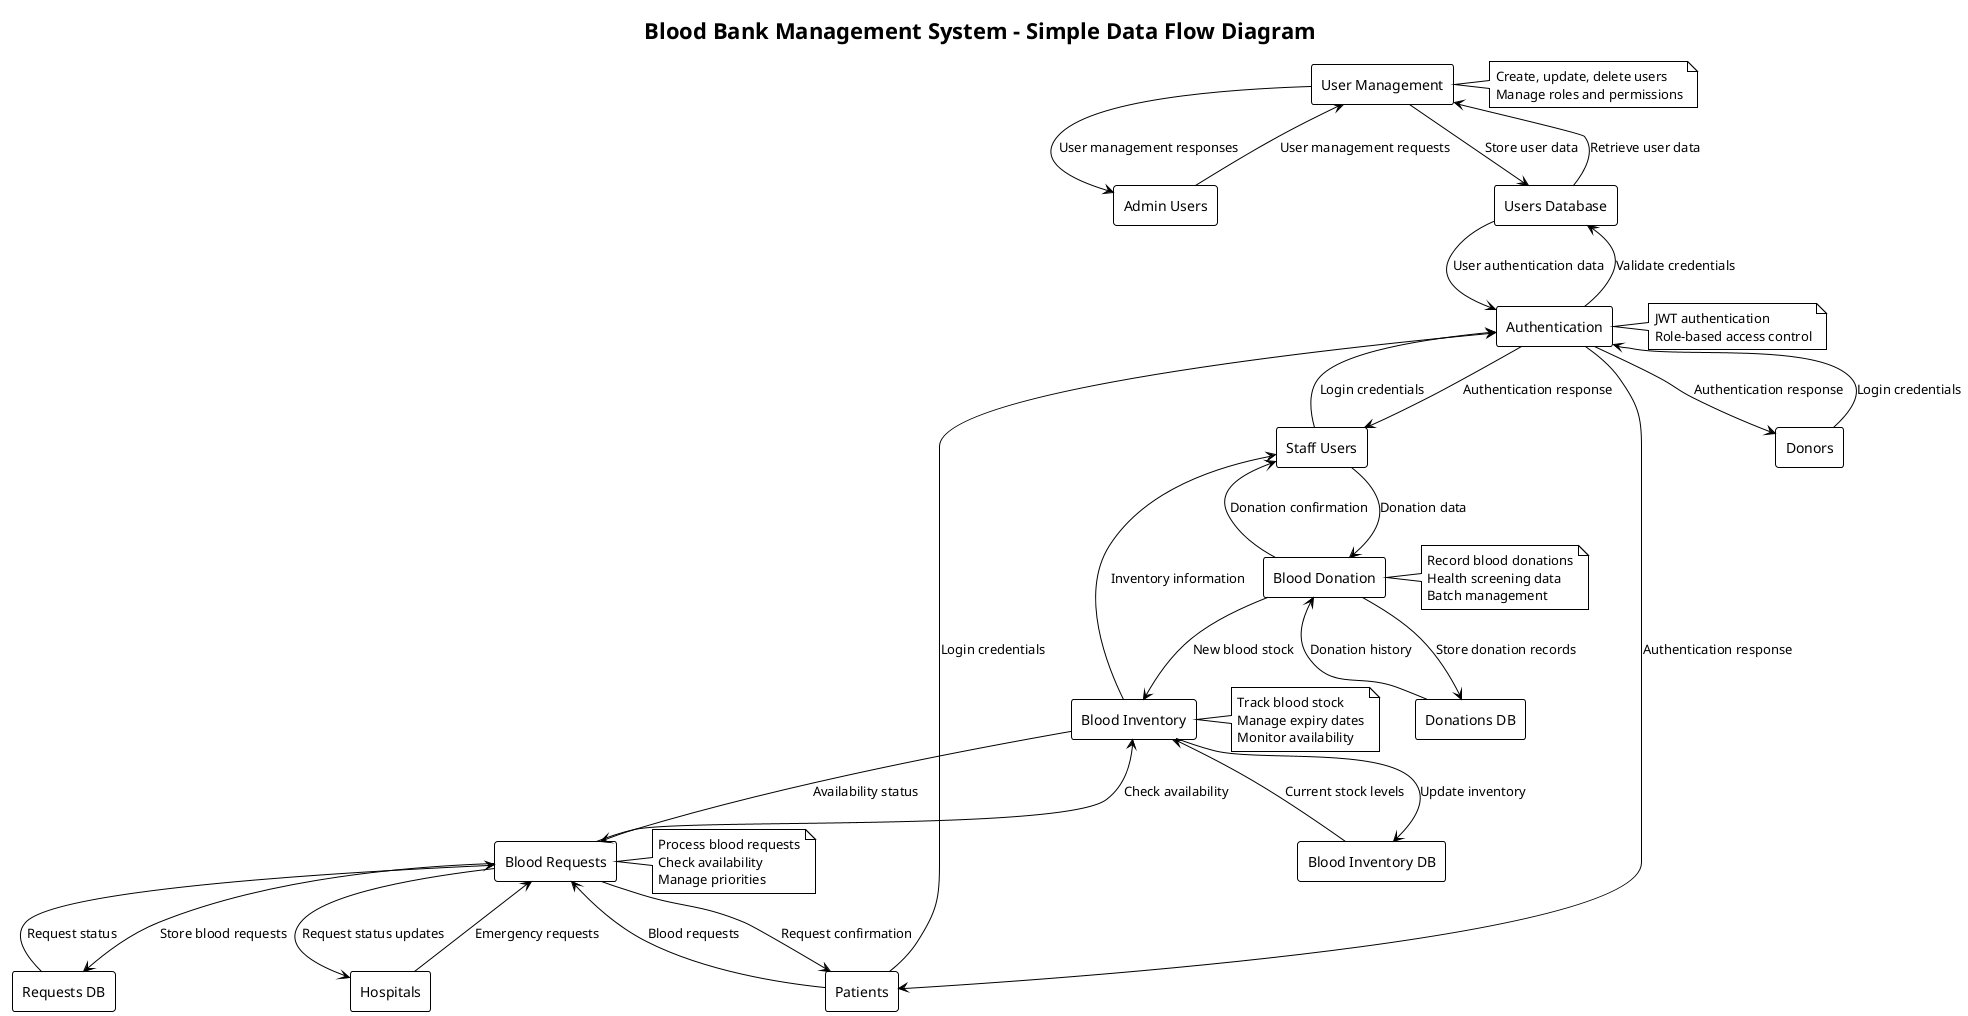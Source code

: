 @startuml Blood Bank Management System - Simple DFD
!theme plain
skinparam backgroundColor #FFFFFF

title Blood Bank Management System - Simple Data Flow Diagram

' External entities
rectangle "Admin Users" as ADMIN
rectangle "Staff Users" as STAFF
rectangle "Donors" as DONORS
rectangle "Patients" as PATIENTS
rectangle "Hospitals" as HOSPITALS

' Main processes
rectangle "User Management" as USER_PROCESS
rectangle "Authentication" as AUTH_PROCESS
rectangle "Blood Donation" as DONATION_PROCESS
rectangle "Blood Inventory" as INVENTORY_PROCESS
rectangle "Blood Requests" as REQUEST_PROCESS

' Data stores
rectangle "Users Database" as USER_DB
rectangle "Blood Inventory DB" as INVENTORY_DB
rectangle "Donations DB" as DONATION_DB
rectangle "Requests DB" as REQUEST_DB

' Data flows
ADMIN --> USER_PROCESS : User management requests
USER_PROCESS --> USER_DB : Store user data
USER_DB --> USER_PROCESS : Retrieve user data
USER_PROCESS --> ADMIN : User management responses

STAFF --> AUTH_PROCESS : Login credentials
AUTH_PROCESS --> USER_DB : Validate credentials
USER_DB --> AUTH_PROCESS : User authentication data
AUTH_PROCESS --> STAFF : Authentication response

DONORS --> AUTH_PROCESS : Login credentials
AUTH_PROCESS --> DONORS : Authentication response

PATIENTS --> AUTH_PROCESS : Login credentials
AUTH_PROCESS --> PATIENTS : Authentication response

STAFF --> DONATION_PROCESS : Donation data
DONATION_PROCESS --> DONATION_DB : Store donation records
DONATION_DB --> DONATION_PROCESS : Donation history
DONATION_PROCESS --> INVENTORY_PROCESS : New blood stock
DONATION_PROCESS --> STAFF : Donation confirmation

INVENTORY_PROCESS --> INVENTORY_DB : Update inventory
INVENTORY_DB --> INVENTORY_PROCESS : Current stock levels
INVENTORY_PROCESS --> STAFF : Inventory information

PATIENTS --> REQUEST_PROCESS : Blood requests
HOSPITALS --> REQUEST_PROCESS : Emergency requests
REQUEST_PROCESS --> REQUEST_DB : Store blood requests
REQUEST_DB --> REQUEST_PROCESS : Request status
REQUEST_PROCESS --> INVENTORY_PROCESS : Check availability
INVENTORY_PROCESS --> REQUEST_PROCESS : Availability status
REQUEST_PROCESS --> PATIENTS : Request confirmation
REQUEST_PROCESS --> HOSPITALS : Request status updates

' Notes
note right of USER_PROCESS : Create, update, delete users\nManage roles and permissions

note right of AUTH_PROCESS : JWT authentication\nRole-based access control

note right of DONATION_PROCESS : Record blood donations\nHealth screening data\nBatch management

note right of INVENTORY_PROCESS : Track blood stock\nManage expiry dates\nMonitor availability

note right of REQUEST_PROCESS : Process blood requests\nCheck availability\nManage priorities

@enduml
